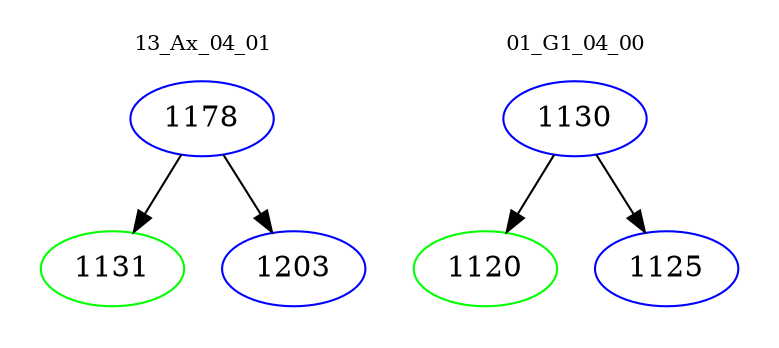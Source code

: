digraph{
subgraph cluster_0 {
color = white
label = "13_Ax_04_01";
fontsize=10;
T0_1178 [label="1178", color="blue"]
T0_1178 -> T0_1131 [color="black"]
T0_1131 [label="1131", color="green"]
T0_1178 -> T0_1203 [color="black"]
T0_1203 [label="1203", color="blue"]
}
subgraph cluster_1 {
color = white
label = "01_G1_04_00";
fontsize=10;
T1_1130 [label="1130", color="blue"]
T1_1130 -> T1_1120 [color="black"]
T1_1120 [label="1120", color="green"]
T1_1130 -> T1_1125 [color="black"]
T1_1125 [label="1125", color="blue"]
}
}
